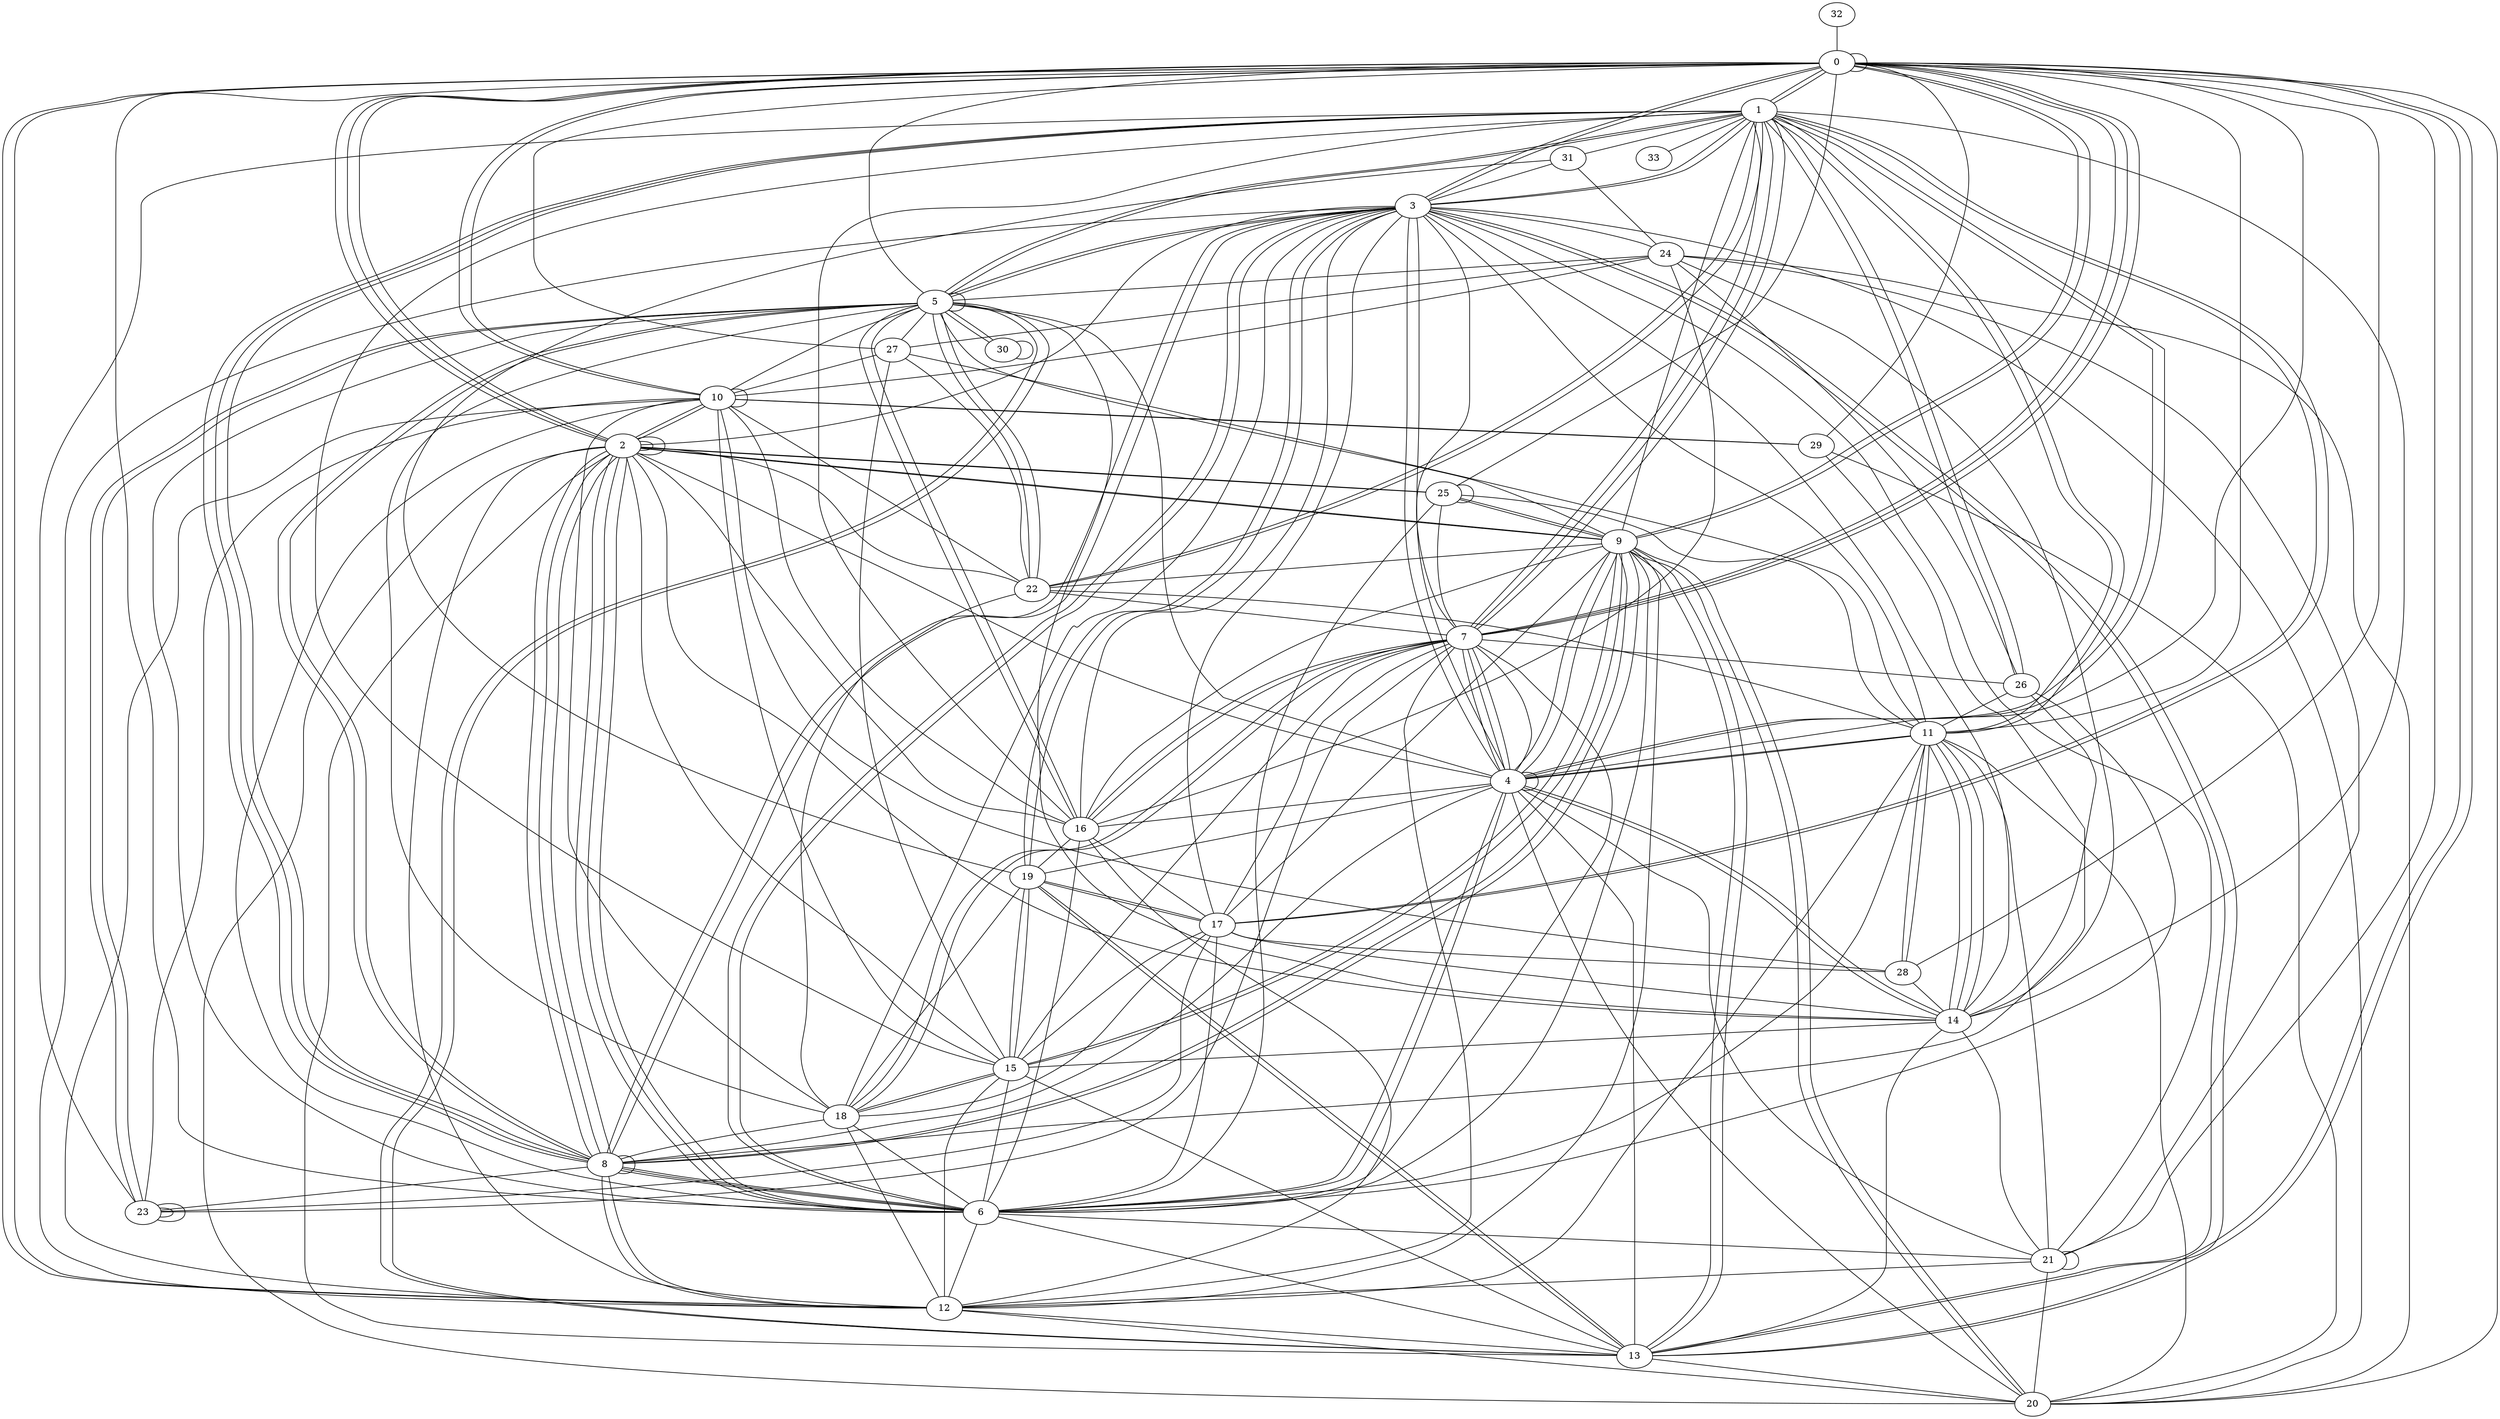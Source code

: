 graph G {
0;
1;
2;
3;
4;
5;
6;
7;
8;
9;
10;
11;
12;
13;
14;
15;
16;
17;
18;
19;
20;
21;
22;
23;
24;
25;
26;
27;
28;
29;
30;
31;
32;
33;
7--1 ;
6--11 ;
4--8 ;
12--11 ;
2--10 ;
21--4 ;
13--0 ;
30--30 ;
18--19 ;
16--2 ;
19--13 ;
20--9 ;
18--17 ;
8--9 ;
3--19 ;
8--23 ;
13--0 ;
6--8 ;
0--12 ;
20--2 ;
26--6 ;
25--2 ;
24--16 ;
4--7 ;
2--2 ;
6--2 ;
9--13 ;
2--13 ;
31--3 ;
3--4 ;
2--6 ;
28--14 ;
14--17 ;
18--3 ;
2--0 ;
20--24 ;
20--3 ;
29--10 ;
1--11 ;
1--11 ;
7--12 ;
0--12 ;
18--22 ;
13--3 ;
14--4 ;
14--13 ;
18--5 ;
20--11 ;
0--20 ;
16--1 ;
5--4 ;
19--3 ;
9--22 ;
3--11 ;
13--5 ;
15--9 ;
4--7 ;
8--8 ;
14--11 ;
7--16 ;
16--10 ;
5--23 ;
5--5 ;
13--5 ;
11--4 ;
3--13 ;
17--1 ;
24--27 ;
4--4 ;
22--1 ;
0--28 ;
23--17 ;
14--2 ;
8--5 ;
18--8 ;
5--10 ;
17--19 ;
3--1 ;
16--12 ;
12--2 ;
2--22 ;
12--18 ;
0--10 ;
5--23 ;
31--24 ;
15--9 ;
10--18 ;
1--15 ;
6--17 ;
24--21 ;
3--17 ;
6--7 ;
8--3 ;
4--9 ;
25--9 ;
13--6 ;
12--10 ;
5--6 ;
24--10 ;
5--30 ;
2--15 ;
3--14 ;
21--21 ;
22--1 ;
6--4 ;
13--20 ;
13--15 ;
4--0 ;
21--0 ;
24--5 ;
11--25 ;
5--27 ;
13--9 ;
0--9 ;
1--3 ;
6--9 ;
28--11 ;
6--25 ;
25--25 ;
11--14 ;
2--6 ;
0--3 ;
26--1 ;
12--9 ;
11--14 ;
1--23 ;
4--11 ;
8--2 ;
15--18 ;
25--7 ;
21--11 ;
8--2 ;
2--25 ;
2--9 ;
0--25 ;
8--9 ;
15--12 ;
24--26 ;
18--7 ;
10--22 ;
21--14 ;
2--0 ;
7--4 ;
16--19 ;
16--3 ;
1--8 ;
20--21 ;
0--10 ;
29--20 ;
7--15 ;
5--16 ;
16--7 ;
3--2 ;
18--15 ;
9--4 ;
28--10 ;
5--1 ;
7--1 ;
22--27 ;
18--6 ;
12--8 ;
21--12 ;
0--7 ;
3--7 ;
11--27 ;
0--7 ;
8--6 ;
16--9 ;
7--18 ;
6--8 ;
22--7 ;
27--10 ;
5--22 ;
5--3 ;
1--17 ;
10--29 ;
13--19 ;
20--4 ;
29--0 ;
3--0 ;
14--15 ;
8--1 ;
1--0 ;
15--17 ;
27--0 ;
10--2 ;
0--5 ;
1--33 ;
3--21 ;
26--1 ;
6--3 ;
12--13 ;
13--4 ;
14--1 ;
1--4 ;
0--2 ;
20--9 ;
0--11 ;
26--11 ;
11--22 ;
29--8 ;
12--3 ;
19--15 ;
15--27 ;
7--26 ;
20--12 ;
14--5 ;
19--17 ;
17--28 ;
9--0 ;
23--7 ;
11--28 ;
14--4 ;
22--5 ;
4--16 ;
3--8 ;
2--4 ;
1--5 ;
19--4 ;
4--1 ;
5--8 ;
24--14 ;
23--23 ;
6--3 ;
0--1 ;
6--10 ;
15--10 ;
9--2 ;
30--5 ;
3--24 ;
0--0 ;
5--3 ;
17--9 ;
9--1 ;
17--16 ;
2--8 ;
23--23 ;
1--31 ;
23--10 ;
32--0 ;
6--4 ;
1--8 ;
6--15 ;
0--6 ;
3--4 ;
31--19 ;
6--21 ;
10--10 ;
2--2 ;
1--7 ;
14--26 ;
12--8 ;
5--16 ;
0--7 ;
5--9 ;
16--6 ;
6--12 ;
19--15 ;
7--4 ;
25--9 ;
7--17 ;
}
